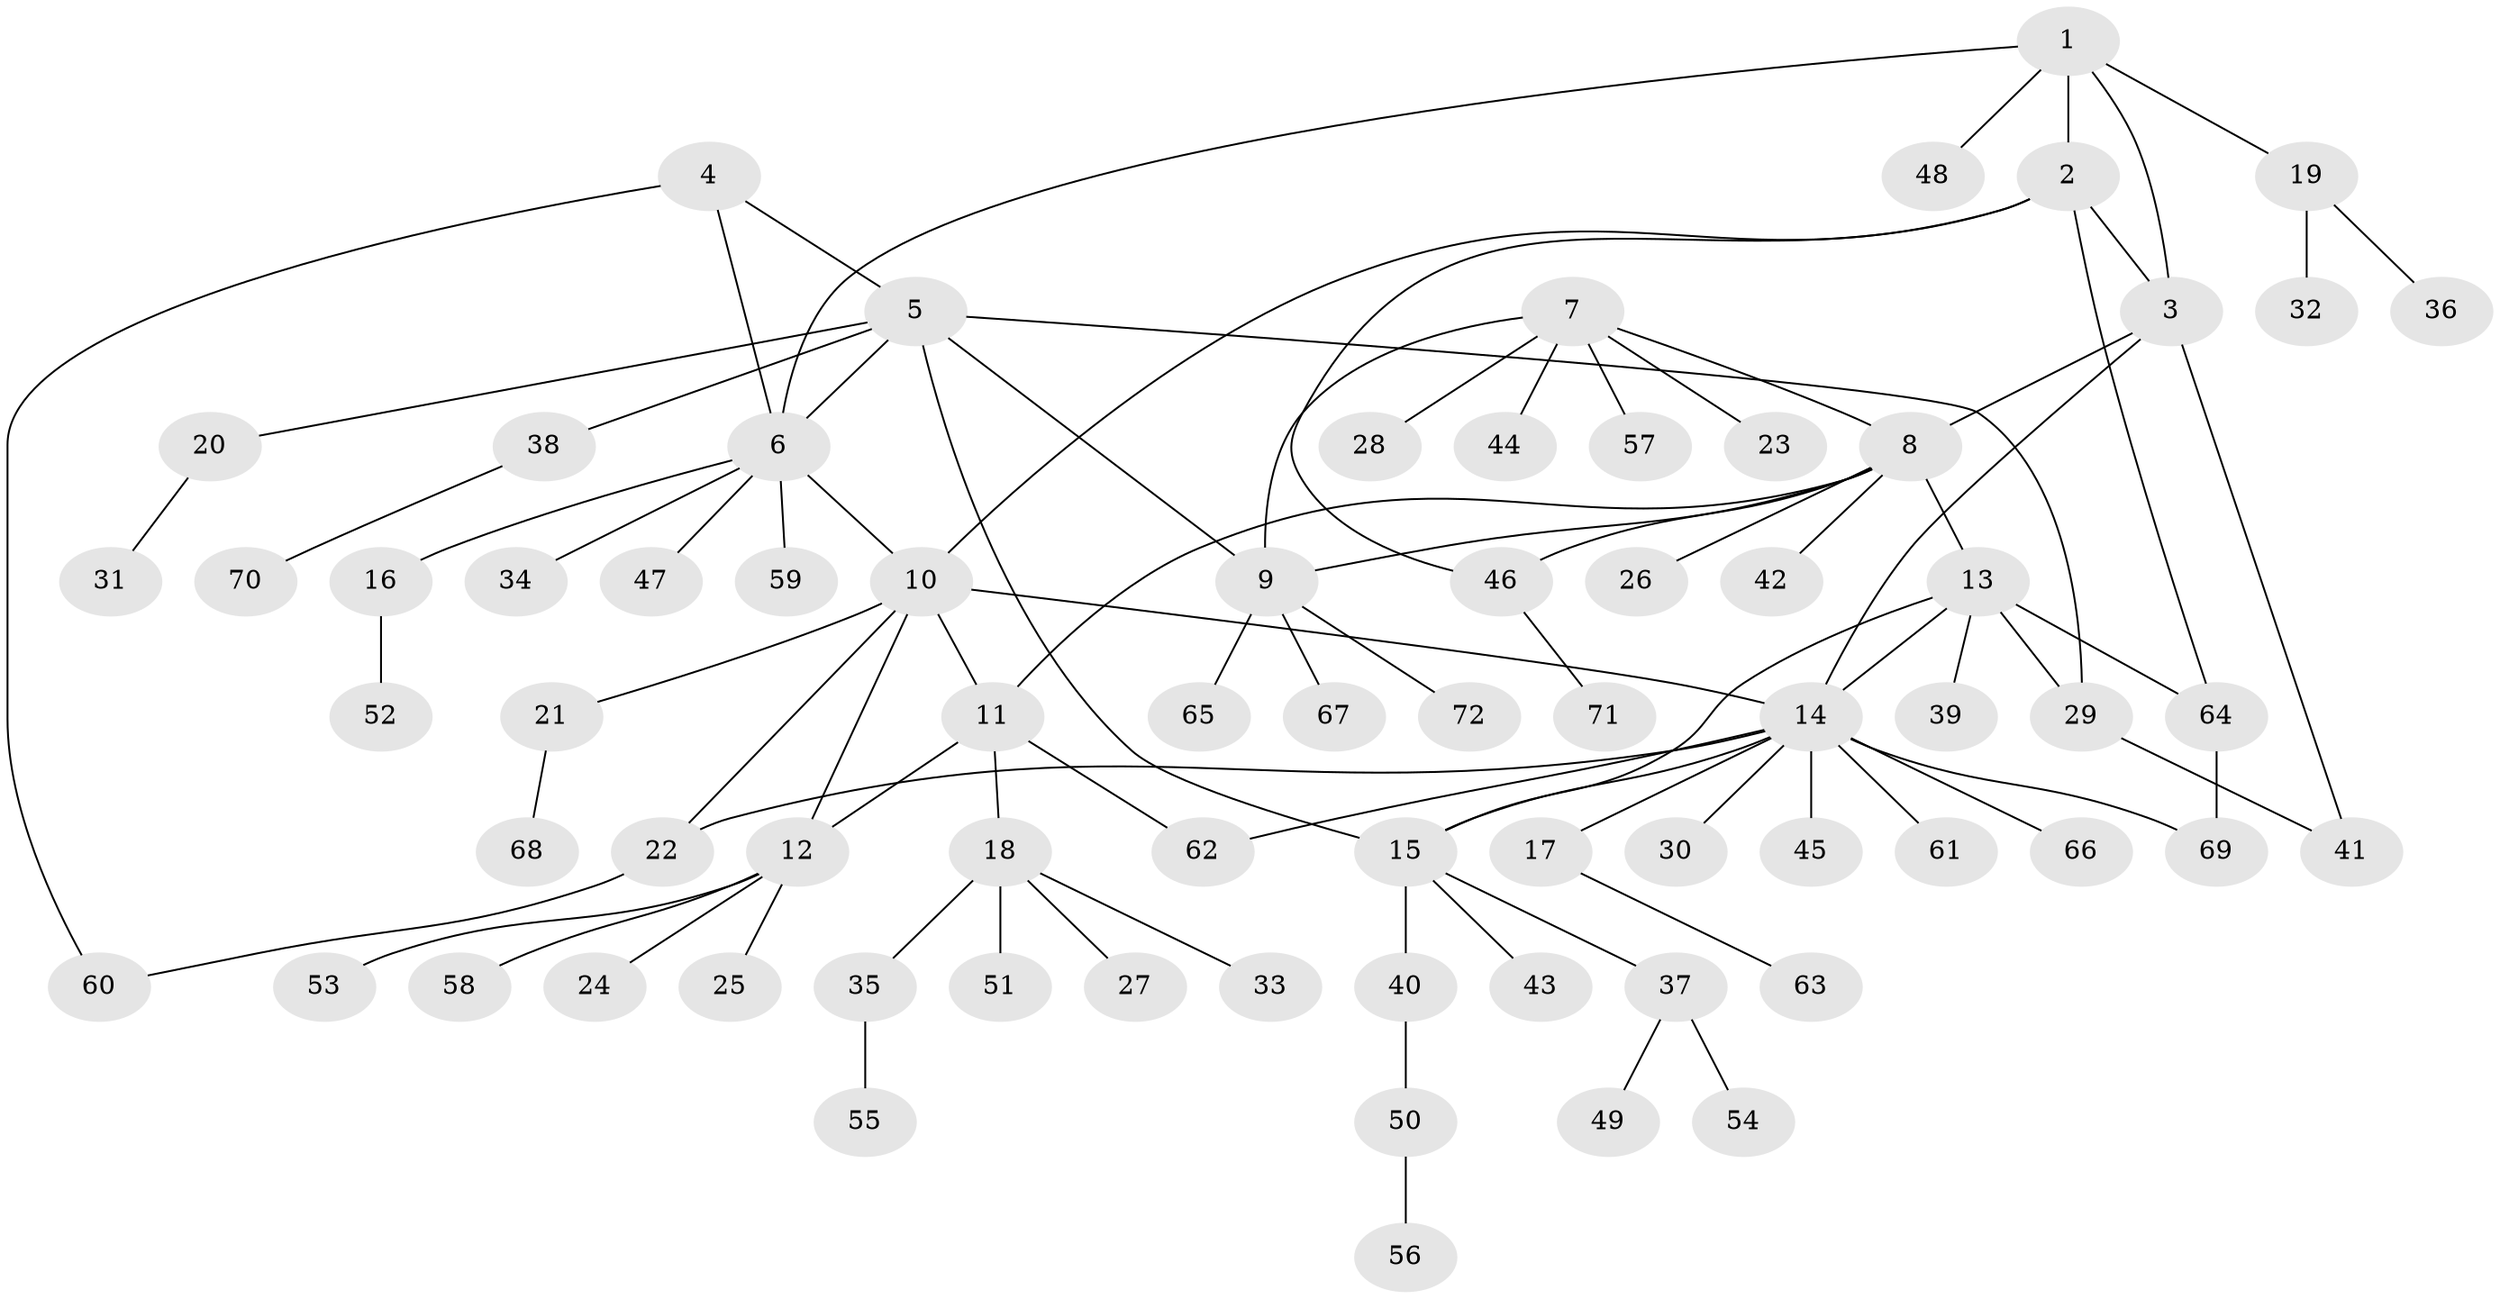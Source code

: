 // coarse degree distribution, {7: 0.04, 5: 0.14, 12: 0.04, 11: 0.02, 1: 0.62, 2: 0.08, 3: 0.06}
// Generated by graph-tools (version 1.1) at 2025/24/03/03/25 07:24:12]
// undirected, 72 vertices, 90 edges
graph export_dot {
graph [start="1"]
  node [color=gray90,style=filled];
  1;
  2;
  3;
  4;
  5;
  6;
  7;
  8;
  9;
  10;
  11;
  12;
  13;
  14;
  15;
  16;
  17;
  18;
  19;
  20;
  21;
  22;
  23;
  24;
  25;
  26;
  27;
  28;
  29;
  30;
  31;
  32;
  33;
  34;
  35;
  36;
  37;
  38;
  39;
  40;
  41;
  42;
  43;
  44;
  45;
  46;
  47;
  48;
  49;
  50;
  51;
  52;
  53;
  54;
  55;
  56;
  57;
  58;
  59;
  60;
  61;
  62;
  63;
  64;
  65;
  66;
  67;
  68;
  69;
  70;
  71;
  72;
  1 -- 2;
  1 -- 3;
  1 -- 6;
  1 -- 19;
  1 -- 48;
  2 -- 3;
  2 -- 10;
  2 -- 46;
  2 -- 64;
  3 -- 8;
  3 -- 14;
  3 -- 41;
  4 -- 5;
  4 -- 6;
  4 -- 60;
  5 -- 6;
  5 -- 9;
  5 -- 15;
  5 -- 20;
  5 -- 29;
  5 -- 38;
  6 -- 10;
  6 -- 16;
  6 -- 34;
  6 -- 47;
  6 -- 59;
  7 -- 8;
  7 -- 9;
  7 -- 23;
  7 -- 28;
  7 -- 44;
  7 -- 57;
  8 -- 9;
  8 -- 11;
  8 -- 13;
  8 -- 26;
  8 -- 42;
  8 -- 46;
  9 -- 65;
  9 -- 67;
  9 -- 72;
  10 -- 11;
  10 -- 12;
  10 -- 14;
  10 -- 21;
  10 -- 22;
  11 -- 12;
  11 -- 18;
  11 -- 62;
  12 -- 24;
  12 -- 25;
  12 -- 53;
  12 -- 58;
  13 -- 14;
  13 -- 15;
  13 -- 29;
  13 -- 39;
  13 -- 64;
  14 -- 15;
  14 -- 17;
  14 -- 22;
  14 -- 30;
  14 -- 45;
  14 -- 61;
  14 -- 62;
  14 -- 66;
  14 -- 69;
  15 -- 37;
  15 -- 40;
  15 -- 43;
  16 -- 52;
  17 -- 63;
  18 -- 27;
  18 -- 33;
  18 -- 35;
  18 -- 51;
  19 -- 32;
  19 -- 36;
  20 -- 31;
  21 -- 68;
  22 -- 60;
  29 -- 41;
  35 -- 55;
  37 -- 49;
  37 -- 54;
  38 -- 70;
  40 -- 50;
  46 -- 71;
  50 -- 56;
  64 -- 69;
}
